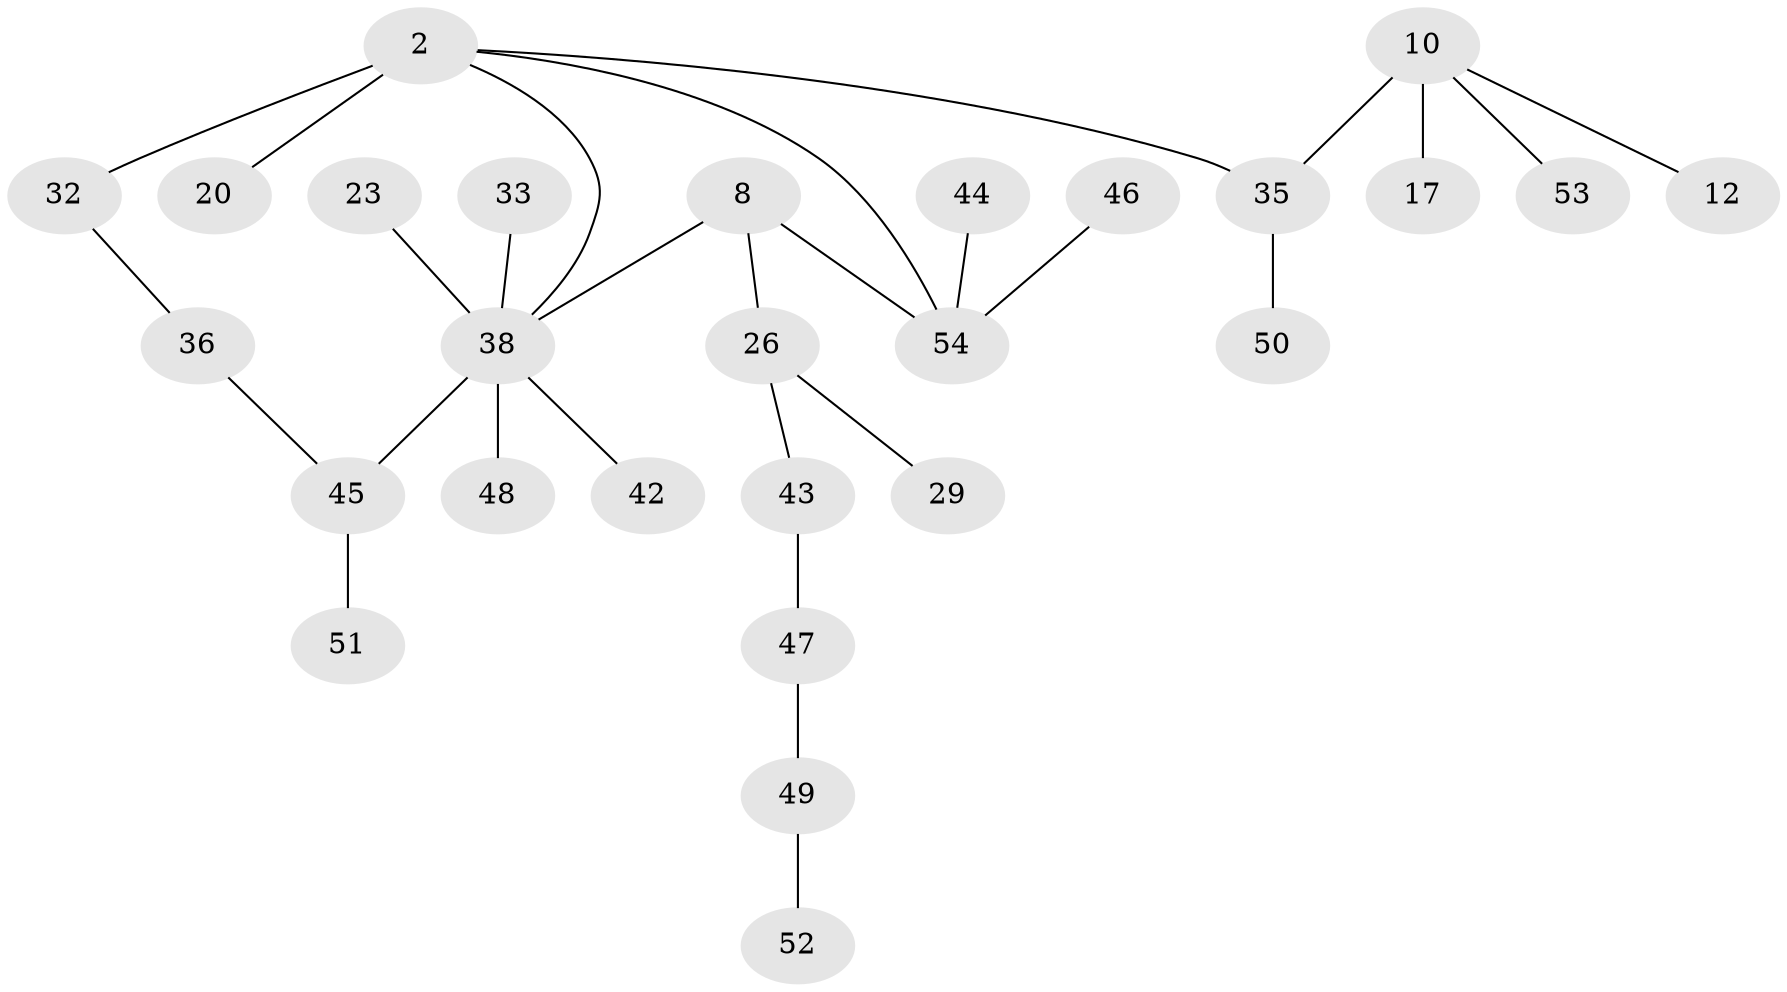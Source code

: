 // original degree distribution, {6: 0.037037037037037035, 1: 0.3333333333333333, 3: 0.2222222222222222, 2: 0.2962962962962963, 4: 0.07407407407407407, 5: 0.037037037037037035}
// Generated by graph-tools (version 1.1) at 2025/41/03/09/25 04:41:27]
// undirected, 27 vertices, 28 edges
graph export_dot {
graph [start="1"]
  node [color=gray90,style=filled];
  2;
  8;
  10;
  12;
  17;
  20;
  23;
  26 [super="+11"];
  29;
  32 [super="+13"];
  33;
  35 [super="+6+31"];
  36;
  38 [super="+4+3+9+19+18"];
  42;
  43;
  44;
  45 [super="+34+27+39"];
  46;
  47;
  48;
  49;
  50;
  51;
  52;
  53;
  54 [super="+41"];
  2 -- 20;
  2 -- 32 [weight=2];
  2 -- 38;
  2 -- 35;
  2 -- 54;
  8 -- 26 [weight=2];
  8 -- 38 [weight=2];
  8 -- 54;
  10 -- 12;
  10 -- 17;
  10 -- 53;
  10 -- 35 [weight=2];
  23 -- 38;
  26 -- 43;
  26 -- 29;
  32 -- 36;
  33 -- 38;
  35 -- 50;
  36 -- 45;
  38 -- 48;
  38 -- 42;
  38 -- 45 [weight=4];
  43 -- 47;
  44 -- 54;
  45 -- 51;
  46 -- 54;
  47 -- 49;
  49 -- 52;
}

